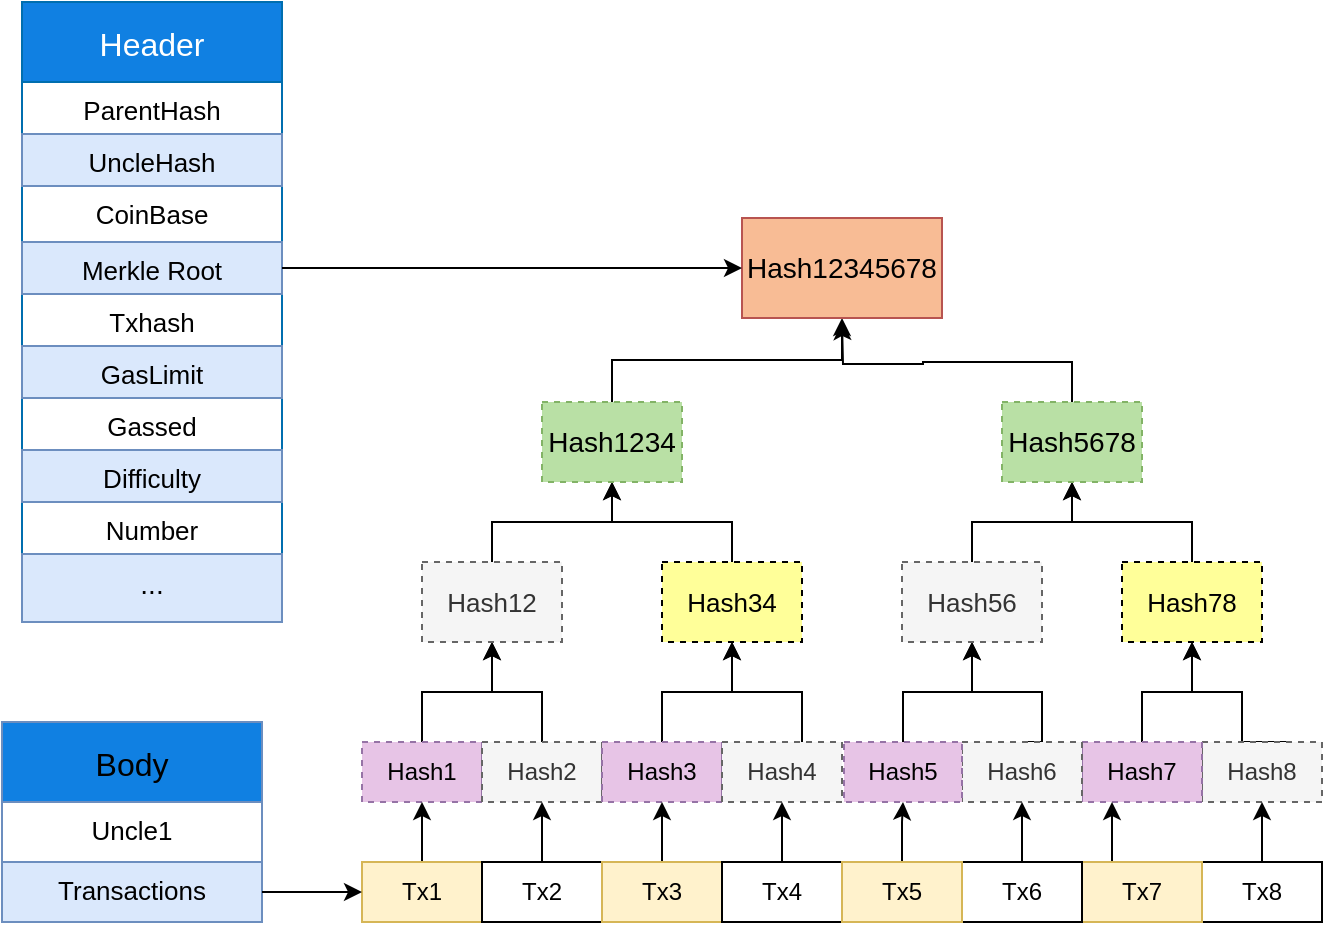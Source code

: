 <mxfile version="17.5.0" type="github">
  <diagram id="mlBxfcPXlb-do5lbTmmg" name="Page-1">
    <mxGraphModel dx="631" dy="535" grid="1" gridSize="10" guides="1" tooltips="1" connect="1" arrows="1" fold="1" page="1" pageScale="1" pageWidth="827" pageHeight="1169" math="0" shadow="0">
      <root>
        <mxCell id="0" />
        <mxCell id="1" parent="0" />
        <mxCell id="AVAl8zed7qS3Mm3iPhcP-86" style="edgeStyle=orthogonalEdgeStyle;rounded=0;orthogonalLoop=1;jettySize=auto;html=1;entryX=0.5;entryY=1;entryDx=0;entryDy=0;" edge="1" parent="1" source="AVAl8zed7qS3Mm3iPhcP-35" target="AVAl8zed7qS3Mm3iPhcP-76">
          <mxGeometry relative="1" as="geometry" />
        </mxCell>
        <mxCell id="AVAl8zed7qS3Mm3iPhcP-35" value="Hash1" style="whiteSpace=wrap;html=1;fillColor=#E7C4E6;dashed=1;strokeColor=#9673a6;" vertex="1" parent="1">
          <mxGeometry x="280" y="390" width="60" height="30" as="geometry" />
        </mxCell>
        <mxCell id="AVAl8zed7qS3Mm3iPhcP-85" style="edgeStyle=orthogonalEdgeStyle;rounded=0;orthogonalLoop=1;jettySize=auto;html=1;entryX=0.5;entryY=1;entryDx=0;entryDy=0;" edge="1" parent="1" source="AVAl8zed7qS3Mm3iPhcP-36" target="AVAl8zed7qS3Mm3iPhcP-76">
          <mxGeometry relative="1" as="geometry" />
        </mxCell>
        <mxCell id="AVAl8zed7qS3Mm3iPhcP-36" value="Hash2" style="whiteSpace=wrap;html=1;fillColor=#f5f5f5;dashed=1;fontColor=#333333;strokeColor=#666666;" vertex="1" parent="1">
          <mxGeometry x="340" y="390" width="60" height="30" as="geometry" />
        </mxCell>
        <mxCell id="AVAl8zed7qS3Mm3iPhcP-90" style="edgeStyle=orthogonalEdgeStyle;rounded=0;orthogonalLoop=1;jettySize=auto;html=1;exitX=0.5;exitY=0;exitDx=0;exitDy=0;entryX=0.5;entryY=1;entryDx=0;entryDy=0;" edge="1" parent="1" source="AVAl8zed7qS3Mm3iPhcP-38" target="AVAl8zed7qS3Mm3iPhcP-87">
          <mxGeometry relative="1" as="geometry" />
        </mxCell>
        <mxCell id="AVAl8zed7qS3Mm3iPhcP-38" value="Hash3" style="whiteSpace=wrap;html=1;fillColor=#E7C4E6;dashed=1;strokeColor=#9673a6;" vertex="1" parent="1">
          <mxGeometry x="400" y="390" width="60" height="30" as="geometry" />
        </mxCell>
        <mxCell id="AVAl8zed7qS3Mm3iPhcP-98" style="edgeStyle=orthogonalEdgeStyle;rounded=0;orthogonalLoop=1;jettySize=auto;html=1;exitX=0.75;exitY=0;exitDx=0;exitDy=0;entryX=0.5;entryY=1;entryDx=0;entryDy=0;" edge="1" parent="1" source="AVAl8zed7qS3Mm3iPhcP-39" target="AVAl8zed7qS3Mm3iPhcP-89">
          <mxGeometry relative="1" as="geometry">
            <Array as="points">
              <mxPoint x="720" y="390" />
              <mxPoint x="720" y="365" />
              <mxPoint x="695" y="365" />
            </Array>
          </mxGeometry>
        </mxCell>
        <mxCell id="AVAl8zed7qS3Mm3iPhcP-39" value="Hash8" style="whiteSpace=wrap;html=1;fillColor=#f5f5f5;dashed=1;fontColor=#333333;strokeColor=#666666;" vertex="1" parent="1">
          <mxGeometry x="700" y="390" width="60" height="30" as="geometry" />
        </mxCell>
        <mxCell id="AVAl8zed7qS3Mm3iPhcP-96" style="edgeStyle=orthogonalEdgeStyle;rounded=0;orthogonalLoop=1;jettySize=auto;html=1;exitX=0.5;exitY=0;exitDx=0;exitDy=0;entryX=0.5;entryY=1;entryDx=0;entryDy=0;" edge="1" parent="1" source="AVAl8zed7qS3Mm3iPhcP-40" target="AVAl8zed7qS3Mm3iPhcP-89">
          <mxGeometry relative="1" as="geometry" />
        </mxCell>
        <mxCell id="AVAl8zed7qS3Mm3iPhcP-40" value="Hash7" style="whiteSpace=wrap;html=1;fillColor=#E7C4E6;dashed=1;strokeColor=#9673a6;" vertex="1" parent="1">
          <mxGeometry x="640" y="390" width="60" height="30" as="geometry" />
        </mxCell>
        <mxCell id="AVAl8zed7qS3Mm3iPhcP-95" style="edgeStyle=orthogonalEdgeStyle;rounded=0;orthogonalLoop=1;jettySize=auto;html=1;exitX=0.5;exitY=0;exitDx=0;exitDy=0;entryX=0.5;entryY=1;entryDx=0;entryDy=0;" edge="1" parent="1" source="AVAl8zed7qS3Mm3iPhcP-41" target="AVAl8zed7qS3Mm3iPhcP-88">
          <mxGeometry relative="1" as="geometry">
            <Array as="points">
              <mxPoint x="620" y="390" />
              <mxPoint x="620" y="365" />
              <mxPoint x="585" y="365" />
            </Array>
          </mxGeometry>
        </mxCell>
        <mxCell id="AVAl8zed7qS3Mm3iPhcP-41" value="Hash6" style="whiteSpace=wrap;html=1;fillColor=#f5f5f5;dashed=1;fontColor=#333333;strokeColor=#666666;" vertex="1" parent="1">
          <mxGeometry x="580" y="390" width="60" height="30" as="geometry" />
        </mxCell>
        <mxCell id="AVAl8zed7qS3Mm3iPhcP-94" style="edgeStyle=orthogonalEdgeStyle;rounded=0;orthogonalLoop=1;jettySize=auto;html=1;exitX=0.5;exitY=0;exitDx=0;exitDy=0;entryX=0.5;entryY=1;entryDx=0;entryDy=0;" edge="1" parent="1" source="AVAl8zed7qS3Mm3iPhcP-42" target="AVAl8zed7qS3Mm3iPhcP-88">
          <mxGeometry relative="1" as="geometry" />
        </mxCell>
        <mxCell id="AVAl8zed7qS3Mm3iPhcP-42" value="Hash5" style="whiteSpace=wrap;html=1;fillColor=#E7C4E6;dashed=1;strokeColor=#9673a6;" vertex="1" parent="1">
          <mxGeometry x="521" y="390" width="59" height="30" as="geometry" />
        </mxCell>
        <mxCell id="AVAl8zed7qS3Mm3iPhcP-91" style="edgeStyle=orthogonalEdgeStyle;rounded=0;orthogonalLoop=1;jettySize=auto;html=1;entryX=0.5;entryY=1;entryDx=0;entryDy=0;" edge="1" parent="1" source="AVAl8zed7qS3Mm3iPhcP-43" target="AVAl8zed7qS3Mm3iPhcP-87">
          <mxGeometry relative="1" as="geometry">
            <Array as="points">
              <mxPoint x="500" y="365" />
              <mxPoint x="465" y="365" />
            </Array>
          </mxGeometry>
        </mxCell>
        <mxCell id="AVAl8zed7qS3Mm3iPhcP-43" value="Hash4" style="whiteSpace=wrap;html=1;fillColor=#f5f5f5;dashed=1;fontColor=#333333;strokeColor=#666666;" vertex="1" parent="1">
          <mxGeometry x="460" y="390" width="60" height="30" as="geometry" />
        </mxCell>
        <mxCell id="AVAl8zed7qS3Mm3iPhcP-62" value="" style="edgeStyle=orthogonalEdgeStyle;rounded=0;orthogonalLoop=1;jettySize=auto;html=1;entryX=0.5;entryY=1;entryDx=0;entryDy=0;" edge="1" parent="1" source="AVAl8zed7qS3Mm3iPhcP-46" target="AVAl8zed7qS3Mm3iPhcP-35">
          <mxGeometry relative="1" as="geometry">
            <Array as="points">
              <mxPoint x="310" y="440" />
              <mxPoint x="310" y="440" />
            </Array>
          </mxGeometry>
        </mxCell>
        <mxCell id="AVAl8zed7qS3Mm3iPhcP-46" value="Tx1" style="whiteSpace=wrap;html=1;fillColor=#fff2cc;strokeColor=#d6b656;" vertex="1" parent="1">
          <mxGeometry x="280" y="450" width="60" height="30" as="geometry" />
        </mxCell>
        <mxCell id="AVAl8zed7qS3Mm3iPhcP-64" style="edgeStyle=orthogonalEdgeStyle;rounded=0;orthogonalLoop=1;jettySize=auto;html=1;" edge="1" parent="1" source="AVAl8zed7qS3Mm3iPhcP-47" target="AVAl8zed7qS3Mm3iPhcP-36">
          <mxGeometry relative="1" as="geometry" />
        </mxCell>
        <mxCell id="AVAl8zed7qS3Mm3iPhcP-47" value="Tx2" style="whiteSpace=wrap;html=1;" vertex="1" parent="1">
          <mxGeometry x="340" y="450" width="60" height="30" as="geometry" />
        </mxCell>
        <mxCell id="AVAl8zed7qS3Mm3iPhcP-65" style="edgeStyle=orthogonalEdgeStyle;rounded=0;orthogonalLoop=1;jettySize=auto;html=1;entryX=0.5;entryY=1;entryDx=0;entryDy=0;" edge="1" parent="1" source="AVAl8zed7qS3Mm3iPhcP-48" target="AVAl8zed7qS3Mm3iPhcP-38">
          <mxGeometry relative="1" as="geometry" />
        </mxCell>
        <mxCell id="AVAl8zed7qS3Mm3iPhcP-48" value="Tx3" style="whiteSpace=wrap;html=1;fillColor=#fff2cc;strokeColor=#d6b656;" vertex="1" parent="1">
          <mxGeometry x="400" y="450" width="60" height="30" as="geometry" />
        </mxCell>
        <mxCell id="AVAl8zed7qS3Mm3iPhcP-66" value="" style="edgeStyle=orthogonalEdgeStyle;rounded=0;orthogonalLoop=1;jettySize=auto;html=1;" edge="1" parent="1" source="AVAl8zed7qS3Mm3iPhcP-51" target="AVAl8zed7qS3Mm3iPhcP-43">
          <mxGeometry relative="1" as="geometry" />
        </mxCell>
        <mxCell id="AVAl8zed7qS3Mm3iPhcP-51" value="Tx4" style="whiteSpace=wrap;html=1;fillColor=default;" vertex="1" parent="1">
          <mxGeometry x="460" y="450" width="60" height="30" as="geometry" />
        </mxCell>
        <mxCell id="AVAl8zed7qS3Mm3iPhcP-71" style="edgeStyle=orthogonalEdgeStyle;rounded=0;orthogonalLoop=1;jettySize=auto;html=1;entryX=0.5;entryY=1;entryDx=0;entryDy=0;" edge="1" parent="1" source="AVAl8zed7qS3Mm3iPhcP-52" target="AVAl8zed7qS3Mm3iPhcP-39">
          <mxGeometry relative="1" as="geometry" />
        </mxCell>
        <mxCell id="AVAl8zed7qS3Mm3iPhcP-52" value="Tx8" style="whiteSpace=wrap;html=1;fillColor=default;" vertex="1" parent="1">
          <mxGeometry x="700" y="450" width="60" height="30" as="geometry" />
        </mxCell>
        <mxCell id="AVAl8zed7qS3Mm3iPhcP-74" style="edgeStyle=orthogonalEdgeStyle;rounded=0;orthogonalLoop=1;jettySize=auto;html=1;entryX=0.25;entryY=1;entryDx=0;entryDy=0;" edge="1" parent="1" source="AVAl8zed7qS3Mm3iPhcP-53" target="AVAl8zed7qS3Mm3iPhcP-40">
          <mxGeometry relative="1" as="geometry">
            <Array as="points">
              <mxPoint x="655" y="430" />
              <mxPoint x="655" y="430" />
            </Array>
          </mxGeometry>
        </mxCell>
        <mxCell id="AVAl8zed7qS3Mm3iPhcP-53" value="Tx7" style="whiteSpace=wrap;html=1;fillColor=#fff2cc;strokeColor=#d6b656;" vertex="1" parent="1">
          <mxGeometry x="640" y="450" width="60" height="30" as="geometry" />
        </mxCell>
        <mxCell id="AVAl8zed7qS3Mm3iPhcP-69" style="edgeStyle=orthogonalEdgeStyle;rounded=0;orthogonalLoop=1;jettySize=auto;html=1;entryX=0.5;entryY=1;entryDx=0;entryDy=0;" edge="1" parent="1" source="AVAl8zed7qS3Mm3iPhcP-54" target="AVAl8zed7qS3Mm3iPhcP-41">
          <mxGeometry relative="1" as="geometry" />
        </mxCell>
        <mxCell id="AVAl8zed7qS3Mm3iPhcP-54" value="Tx6" style="whiteSpace=wrap;html=1;fillColor=default;" vertex="1" parent="1">
          <mxGeometry x="580" y="450" width="60" height="30" as="geometry" />
        </mxCell>
        <mxCell id="AVAl8zed7qS3Mm3iPhcP-67" style="edgeStyle=orthogonalEdgeStyle;rounded=0;orthogonalLoop=1;jettySize=auto;html=1;entryX=0.5;entryY=1;entryDx=0;entryDy=0;" edge="1" parent="1" source="AVAl8zed7qS3Mm3iPhcP-55" target="AVAl8zed7qS3Mm3iPhcP-42">
          <mxGeometry relative="1" as="geometry" />
        </mxCell>
        <mxCell id="AVAl8zed7qS3Mm3iPhcP-55" value="Tx5" style="whiteSpace=wrap;html=1;fillColor=#fff2cc;strokeColor=#d6b656;" vertex="1" parent="1">
          <mxGeometry x="520" y="450" width="60" height="30" as="geometry" />
        </mxCell>
        <mxCell id="AVAl8zed7qS3Mm3iPhcP-57" style="edgeStyle=orthogonalEdgeStyle;rounded=0;orthogonalLoop=1;jettySize=auto;html=1;exitX=0.5;exitY=1;exitDx=0;exitDy=0;" edge="1" parent="1" source="AVAl8zed7qS3Mm3iPhcP-51" target="AVAl8zed7qS3Mm3iPhcP-51">
          <mxGeometry relative="1" as="geometry" />
        </mxCell>
        <mxCell id="AVAl8zed7qS3Mm3iPhcP-103" style="edgeStyle=orthogonalEdgeStyle;rounded=0;orthogonalLoop=1;jettySize=auto;html=1;exitX=0.5;exitY=0;exitDx=0;exitDy=0;entryX=0.5;entryY=1;entryDx=0;entryDy=0;" edge="1" parent="1" source="AVAl8zed7qS3Mm3iPhcP-76" target="AVAl8zed7qS3Mm3iPhcP-99">
          <mxGeometry relative="1" as="geometry" />
        </mxCell>
        <mxCell id="AVAl8zed7qS3Mm3iPhcP-76" value="&lt;font style=&quot;font-size: 13px&quot;&gt;Hash12&lt;/font&gt;" style="whiteSpace=wrap;html=1;fillColor=#f5f5f5;dashed=1;strokeColor=#666666;fontColor=#333333;" vertex="1" parent="1">
          <mxGeometry x="310" y="300" width="70" height="40" as="geometry" />
        </mxCell>
        <mxCell id="AVAl8zed7qS3Mm3iPhcP-102" style="edgeStyle=orthogonalEdgeStyle;rounded=0;orthogonalLoop=1;jettySize=auto;html=1;entryX=0.5;entryY=1;entryDx=0;entryDy=0;" edge="1" parent="1" source="AVAl8zed7qS3Mm3iPhcP-87" target="AVAl8zed7qS3Mm3iPhcP-99">
          <mxGeometry relative="1" as="geometry" />
        </mxCell>
        <mxCell id="AVAl8zed7qS3Mm3iPhcP-87" value="&lt;font style=&quot;font-size: 13px&quot;&gt;Hash34&lt;/font&gt;" style="whiteSpace=wrap;html=1;fillColor=#FFFF99;dashed=1;" vertex="1" parent="1">
          <mxGeometry x="430" y="300" width="70" height="40" as="geometry" />
        </mxCell>
        <mxCell id="AVAl8zed7qS3Mm3iPhcP-105" style="edgeStyle=orthogonalEdgeStyle;rounded=0;orthogonalLoop=1;jettySize=auto;html=1;exitX=0.5;exitY=0;exitDx=0;exitDy=0;entryX=0.5;entryY=1;entryDx=0;entryDy=0;" edge="1" parent="1" source="AVAl8zed7qS3Mm3iPhcP-88" target="AVAl8zed7qS3Mm3iPhcP-104">
          <mxGeometry relative="1" as="geometry" />
        </mxCell>
        <mxCell id="AVAl8zed7qS3Mm3iPhcP-88" value="&lt;font style=&quot;font-size: 13px&quot;&gt;Hash56&lt;/font&gt;" style="whiteSpace=wrap;html=1;fillColor=#f5f5f5;dashed=1;strokeColor=#666666;fontColor=#333333;" vertex="1" parent="1">
          <mxGeometry x="550" y="300" width="70" height="40" as="geometry" />
        </mxCell>
        <mxCell id="AVAl8zed7qS3Mm3iPhcP-106" style="edgeStyle=orthogonalEdgeStyle;rounded=0;orthogonalLoop=1;jettySize=auto;html=1;exitX=0.5;exitY=0;exitDx=0;exitDy=0;entryX=0.5;entryY=1;entryDx=0;entryDy=0;" edge="1" parent="1" source="AVAl8zed7qS3Mm3iPhcP-89" target="AVAl8zed7qS3Mm3iPhcP-104">
          <mxGeometry relative="1" as="geometry" />
        </mxCell>
        <mxCell id="AVAl8zed7qS3Mm3iPhcP-89" value="&lt;font style=&quot;font-size: 13px&quot;&gt;Hash78&lt;/font&gt;" style="whiteSpace=wrap;html=1;fillColor=#FFFF99;dashed=1;" vertex="1" parent="1">
          <mxGeometry x="660" y="300" width="70" height="40" as="geometry" />
        </mxCell>
        <mxCell id="AVAl8zed7qS3Mm3iPhcP-108" style="edgeStyle=orthogonalEdgeStyle;rounded=0;orthogonalLoop=1;jettySize=auto;html=1;exitX=0.5;exitY=0;exitDx=0;exitDy=0;entryX=0.5;entryY=1;entryDx=0;entryDy=0;" edge="1" parent="1" source="AVAl8zed7qS3Mm3iPhcP-99" target="AVAl8zed7qS3Mm3iPhcP-107">
          <mxGeometry relative="1" as="geometry" />
        </mxCell>
        <mxCell id="AVAl8zed7qS3Mm3iPhcP-99" value="&lt;font style=&quot;font-size: 14px&quot;&gt;Hash1234&lt;/font&gt;" style="whiteSpace=wrap;html=1;fillColor=#B9E0A5;dashed=1;strokeColor=#82b366;" vertex="1" parent="1">
          <mxGeometry x="370" y="220" width="70" height="40" as="geometry" />
        </mxCell>
        <mxCell id="AVAl8zed7qS3Mm3iPhcP-109" style="edgeStyle=orthogonalEdgeStyle;rounded=0;orthogonalLoop=1;jettySize=auto;html=1;exitX=0.5;exitY=0;exitDx=0;exitDy=0;" edge="1" parent="1" source="AVAl8zed7qS3Mm3iPhcP-104">
          <mxGeometry relative="1" as="geometry">
            <mxPoint x="520" y="180" as="targetPoint" />
          </mxGeometry>
        </mxCell>
        <mxCell id="AVAl8zed7qS3Mm3iPhcP-104" value="&lt;font style=&quot;font-size: 14px&quot;&gt;Hash5678&lt;/font&gt;" style="whiteSpace=wrap;html=1;fillColor=#B9E0A5;dashed=1;strokeColor=#82b366;" vertex="1" parent="1">
          <mxGeometry x="600" y="220" width="70" height="40" as="geometry" />
        </mxCell>
        <mxCell id="AVAl8zed7qS3Mm3iPhcP-107" value="&lt;font style=&quot;font-size: 14px&quot;&gt;Hash12345678&lt;/font&gt;" style="whiteSpace=wrap;html=1;fillColor=#F8BC95;strokeColor=#b85450;" vertex="1" parent="1">
          <mxGeometry x="470" y="128" width="100" height="50" as="geometry" />
        </mxCell>
        <mxCell id="AVAl8zed7qS3Mm3iPhcP-110" value="Header" style="swimlane;fontStyle=0;childLayout=stackLayout;horizontal=1;startSize=40;fillColor=#1080E2;horizontalStack=0;resizeParent=1;resizeParentMax=0;resizeLast=0;collapsible=1;marginBottom=0;fontSize=16;fontColor=#ffffff;strokeColor=#006EAF;" vertex="1" parent="1">
          <mxGeometry x="110" y="20" width="130" height="310" as="geometry">
            <mxRectangle x="80" y="210" width="80" height="26" as="alternateBounds" />
          </mxGeometry>
        </mxCell>
        <mxCell id="AVAl8zed7qS3Mm3iPhcP-111" value="ParentHash" style="text;strokeColor=none;fillColor=none;align=center;verticalAlign=top;spacingLeft=4;spacingRight=4;overflow=hidden;rotatable=0;points=[[0,0.5],[1,0.5]];portConstraint=eastwest;fontSize=13;" vertex="1" parent="AVAl8zed7qS3Mm3iPhcP-110">
          <mxGeometry y="40" width="130" height="26" as="geometry" />
        </mxCell>
        <mxCell id="AVAl8zed7qS3Mm3iPhcP-112" value="UncleHash" style="text;strokeColor=#6c8ebf;fillColor=#dae8fc;align=center;verticalAlign=top;spacingLeft=4;spacingRight=4;overflow=hidden;rotatable=0;points=[[0,0.5],[1,0.5]];portConstraint=eastwest;fontSize=13;" vertex="1" parent="AVAl8zed7qS3Mm3iPhcP-110">
          <mxGeometry y="66" width="130" height="26" as="geometry" />
        </mxCell>
        <mxCell id="AVAl8zed7qS3Mm3iPhcP-147" value="CoinBase" style="text;strokeColor=none;fillColor=none;align=center;verticalAlign=top;spacingLeft=4;spacingRight=4;overflow=hidden;rotatable=0;points=[[0,0.5],[1,0.5]];portConstraint=eastwest;fontSize=13;fontStyle=0" vertex="1" parent="AVAl8zed7qS3Mm3iPhcP-110">
          <mxGeometry y="92" width="130" height="28" as="geometry" />
        </mxCell>
        <mxCell id="AVAl8zed7qS3Mm3iPhcP-146" value="Merkle Root" style="text;strokeColor=#6c8ebf;fillColor=#dae8fc;align=center;verticalAlign=top;spacingLeft=4;spacingRight=4;overflow=hidden;rotatable=0;points=[[0,0.5],[1,0.5]];portConstraint=eastwest;fontSize=13;" vertex="1" parent="AVAl8zed7qS3Mm3iPhcP-110">
          <mxGeometry y="120" width="130" height="26" as="geometry" />
        </mxCell>
        <mxCell id="AVAl8zed7qS3Mm3iPhcP-145" value="Txhash" style="text;strokeColor=none;fillColor=none;align=center;verticalAlign=top;spacingLeft=4;spacingRight=4;overflow=hidden;rotatable=0;points=[[0,0.5],[1,0.5]];portConstraint=eastwest;fontSize=13;" vertex="1" parent="AVAl8zed7qS3Mm3iPhcP-110">
          <mxGeometry y="146" width="130" height="26" as="geometry" />
        </mxCell>
        <mxCell id="AVAl8zed7qS3Mm3iPhcP-148" value="GasLimit" style="text;strokeColor=#6c8ebf;fillColor=#dae8fc;align=center;verticalAlign=top;spacingLeft=4;spacingRight=4;overflow=hidden;rotatable=0;points=[[0,0.5],[1,0.5]];portConstraint=eastwest;fontSize=13;" vertex="1" parent="AVAl8zed7qS3Mm3iPhcP-110">
          <mxGeometry y="172" width="130" height="26" as="geometry" />
        </mxCell>
        <mxCell id="AVAl8zed7qS3Mm3iPhcP-149" value="Gassed" style="text;strokeColor=none;fillColor=none;align=center;verticalAlign=top;spacingLeft=4;spacingRight=4;overflow=hidden;rotatable=0;points=[[0,0.5],[1,0.5]];portConstraint=eastwest;fontSize=13;" vertex="1" parent="AVAl8zed7qS3Mm3iPhcP-110">
          <mxGeometry y="198" width="130" height="26" as="geometry" />
        </mxCell>
        <mxCell id="AVAl8zed7qS3Mm3iPhcP-150" value="Difficulty" style="text;strokeColor=#6c8ebf;fillColor=#dae8fc;align=center;verticalAlign=top;spacingLeft=4;spacingRight=4;overflow=hidden;rotatable=0;points=[[0,0.5],[1,0.5]];portConstraint=eastwest;fontSize=13;" vertex="1" parent="AVAl8zed7qS3Mm3iPhcP-110">
          <mxGeometry y="224" width="130" height="26" as="geometry" />
        </mxCell>
        <mxCell id="AVAl8zed7qS3Mm3iPhcP-151" value="Number" style="text;strokeColor=none;fillColor=none;align=center;verticalAlign=top;spacingLeft=4;spacingRight=4;overflow=hidden;rotatable=0;points=[[0,0.5],[1,0.5]];portConstraint=eastwest;fontSize=13;" vertex="1" parent="AVAl8zed7qS3Mm3iPhcP-110">
          <mxGeometry y="250" width="130" height="26" as="geometry" />
        </mxCell>
        <mxCell id="AVAl8zed7qS3Mm3iPhcP-113" value="..." style="text;strokeColor=#6c8ebf;fillColor=#dae8fc;align=center;verticalAlign=top;spacingLeft=4;spacingRight=4;overflow=hidden;rotatable=0;points=[[0,0.5],[1,0.5]];portConstraint=eastwest;fontSize=14;" vertex="1" parent="AVAl8zed7qS3Mm3iPhcP-110">
          <mxGeometry y="276" width="130" height="34" as="geometry" />
        </mxCell>
        <mxCell id="AVAl8zed7qS3Mm3iPhcP-152" style="edgeStyle=orthogonalEdgeStyle;rounded=0;orthogonalLoop=1;jettySize=auto;html=1;entryX=0;entryY=0.5;entryDx=0;entryDy=0;fontSize=16;" edge="1" parent="1" source="AVAl8zed7qS3Mm3iPhcP-146" target="AVAl8zed7qS3Mm3iPhcP-107">
          <mxGeometry relative="1" as="geometry" />
        </mxCell>
        <mxCell id="AVAl8zed7qS3Mm3iPhcP-153" value="Body" style="swimlane;fontStyle=0;childLayout=stackLayout;horizontal=1;startSize=40;fillColor=#1080E2;horizontalStack=0;resizeParent=1;resizeParentMax=0;resizeLast=0;collapsible=1;marginBottom=0;fontSize=16;strokeColor=#6c8ebf;" vertex="1" parent="1">
          <mxGeometry x="100" y="380" width="130" height="100" as="geometry">
            <mxRectangle x="80" y="210" width="80" height="26" as="alternateBounds" />
          </mxGeometry>
        </mxCell>
        <mxCell id="AVAl8zed7qS3Mm3iPhcP-154" value="Uncle1" style="text;strokeColor=none;fillColor=none;align=center;verticalAlign=top;spacingLeft=4;spacingRight=4;overflow=hidden;rotatable=0;points=[[0,0.5],[1,0.5]];portConstraint=eastwest;fontSize=13;" vertex="1" parent="AVAl8zed7qS3Mm3iPhcP-153">
          <mxGeometry y="40" width="130" height="30" as="geometry" />
        </mxCell>
        <mxCell id="AVAl8zed7qS3Mm3iPhcP-155" value="Transactions" style="text;strokeColor=#6c8ebf;fillColor=#dae8fc;align=center;verticalAlign=top;spacingLeft=4;spacingRight=4;overflow=hidden;rotatable=0;points=[[0,0.5],[1,0.5]];portConstraint=eastwest;fontSize=13;" vertex="1" parent="AVAl8zed7qS3Mm3iPhcP-153">
          <mxGeometry y="70" width="130" height="30" as="geometry" />
        </mxCell>
        <mxCell id="AVAl8zed7qS3Mm3iPhcP-166" style="edgeStyle=orthogonalEdgeStyle;rounded=0;orthogonalLoop=1;jettySize=auto;html=1;exitX=1;exitY=0.5;exitDx=0;exitDy=0;fontSize=16;" edge="1" parent="1" source="AVAl8zed7qS3Mm3iPhcP-155" target="AVAl8zed7qS3Mm3iPhcP-46">
          <mxGeometry relative="1" as="geometry" />
        </mxCell>
      </root>
    </mxGraphModel>
  </diagram>
</mxfile>
